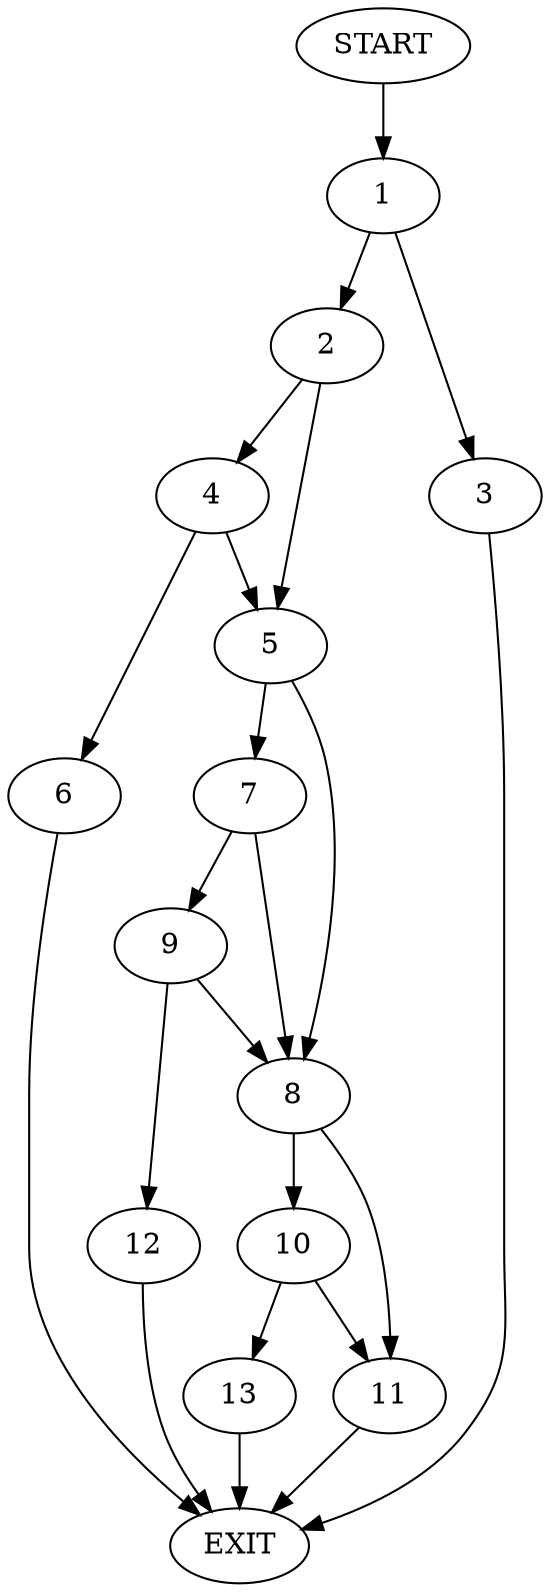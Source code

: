 digraph {
0 [label="START"]
14 [label="EXIT"]
0 -> 1
1 -> 2
1 -> 3
3 -> 14
2 -> 4
2 -> 5
4 -> 6
4 -> 5
5 -> 7
5 -> 8
6 -> 14
7 -> 9
7 -> 8
8 -> 10
8 -> 11
9 -> 12
9 -> 8
12 -> 14
10 -> 13
10 -> 11
11 -> 14
13 -> 14
}
